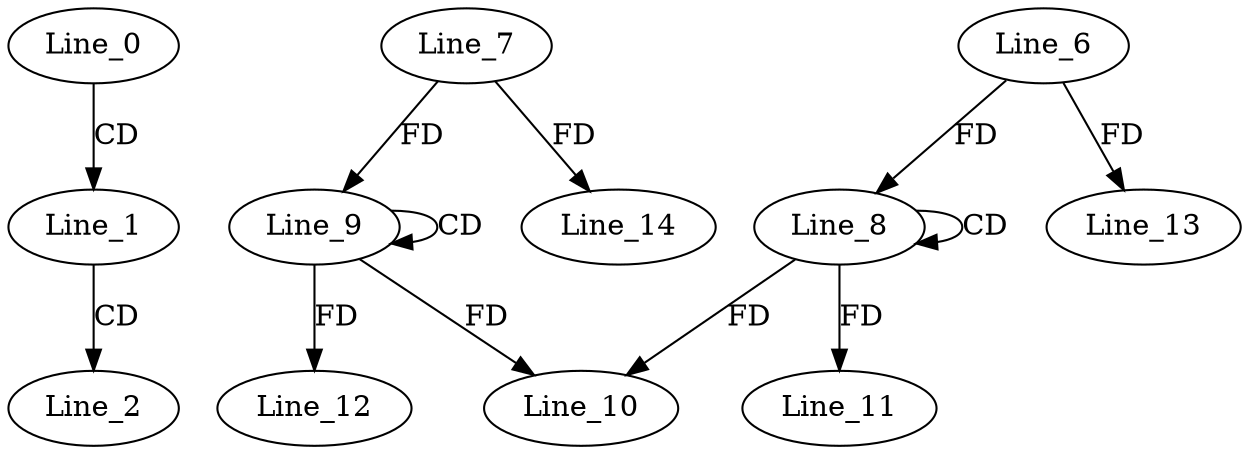 digraph G {
  Line_0;
  Line_1;
  Line_2;
  Line_8;
  Line_8;
  Line_6;
  Line_9;
  Line_9;
  Line_7;
  Line_10;
  Line_10;
  Line_11;
  Line_12;
  Line_13;
  Line_14;
  Line_0 -> Line_1 [ label="CD" ];
  Line_1 -> Line_2 [ label="CD" ];
  Line_8 -> Line_8 [ label="CD" ];
  Line_6 -> Line_8 [ label="FD" ];
  Line_9 -> Line_9 [ label="CD" ];
  Line_7 -> Line_9 [ label="FD" ];
  Line_8 -> Line_10 [ label="FD" ];
  Line_9 -> Line_10 [ label="FD" ];
  Line_8 -> Line_11 [ label="FD" ];
  Line_9 -> Line_12 [ label="FD" ];
  Line_6 -> Line_13 [ label="FD" ];
  Line_7 -> Line_14 [ label="FD" ];
}
